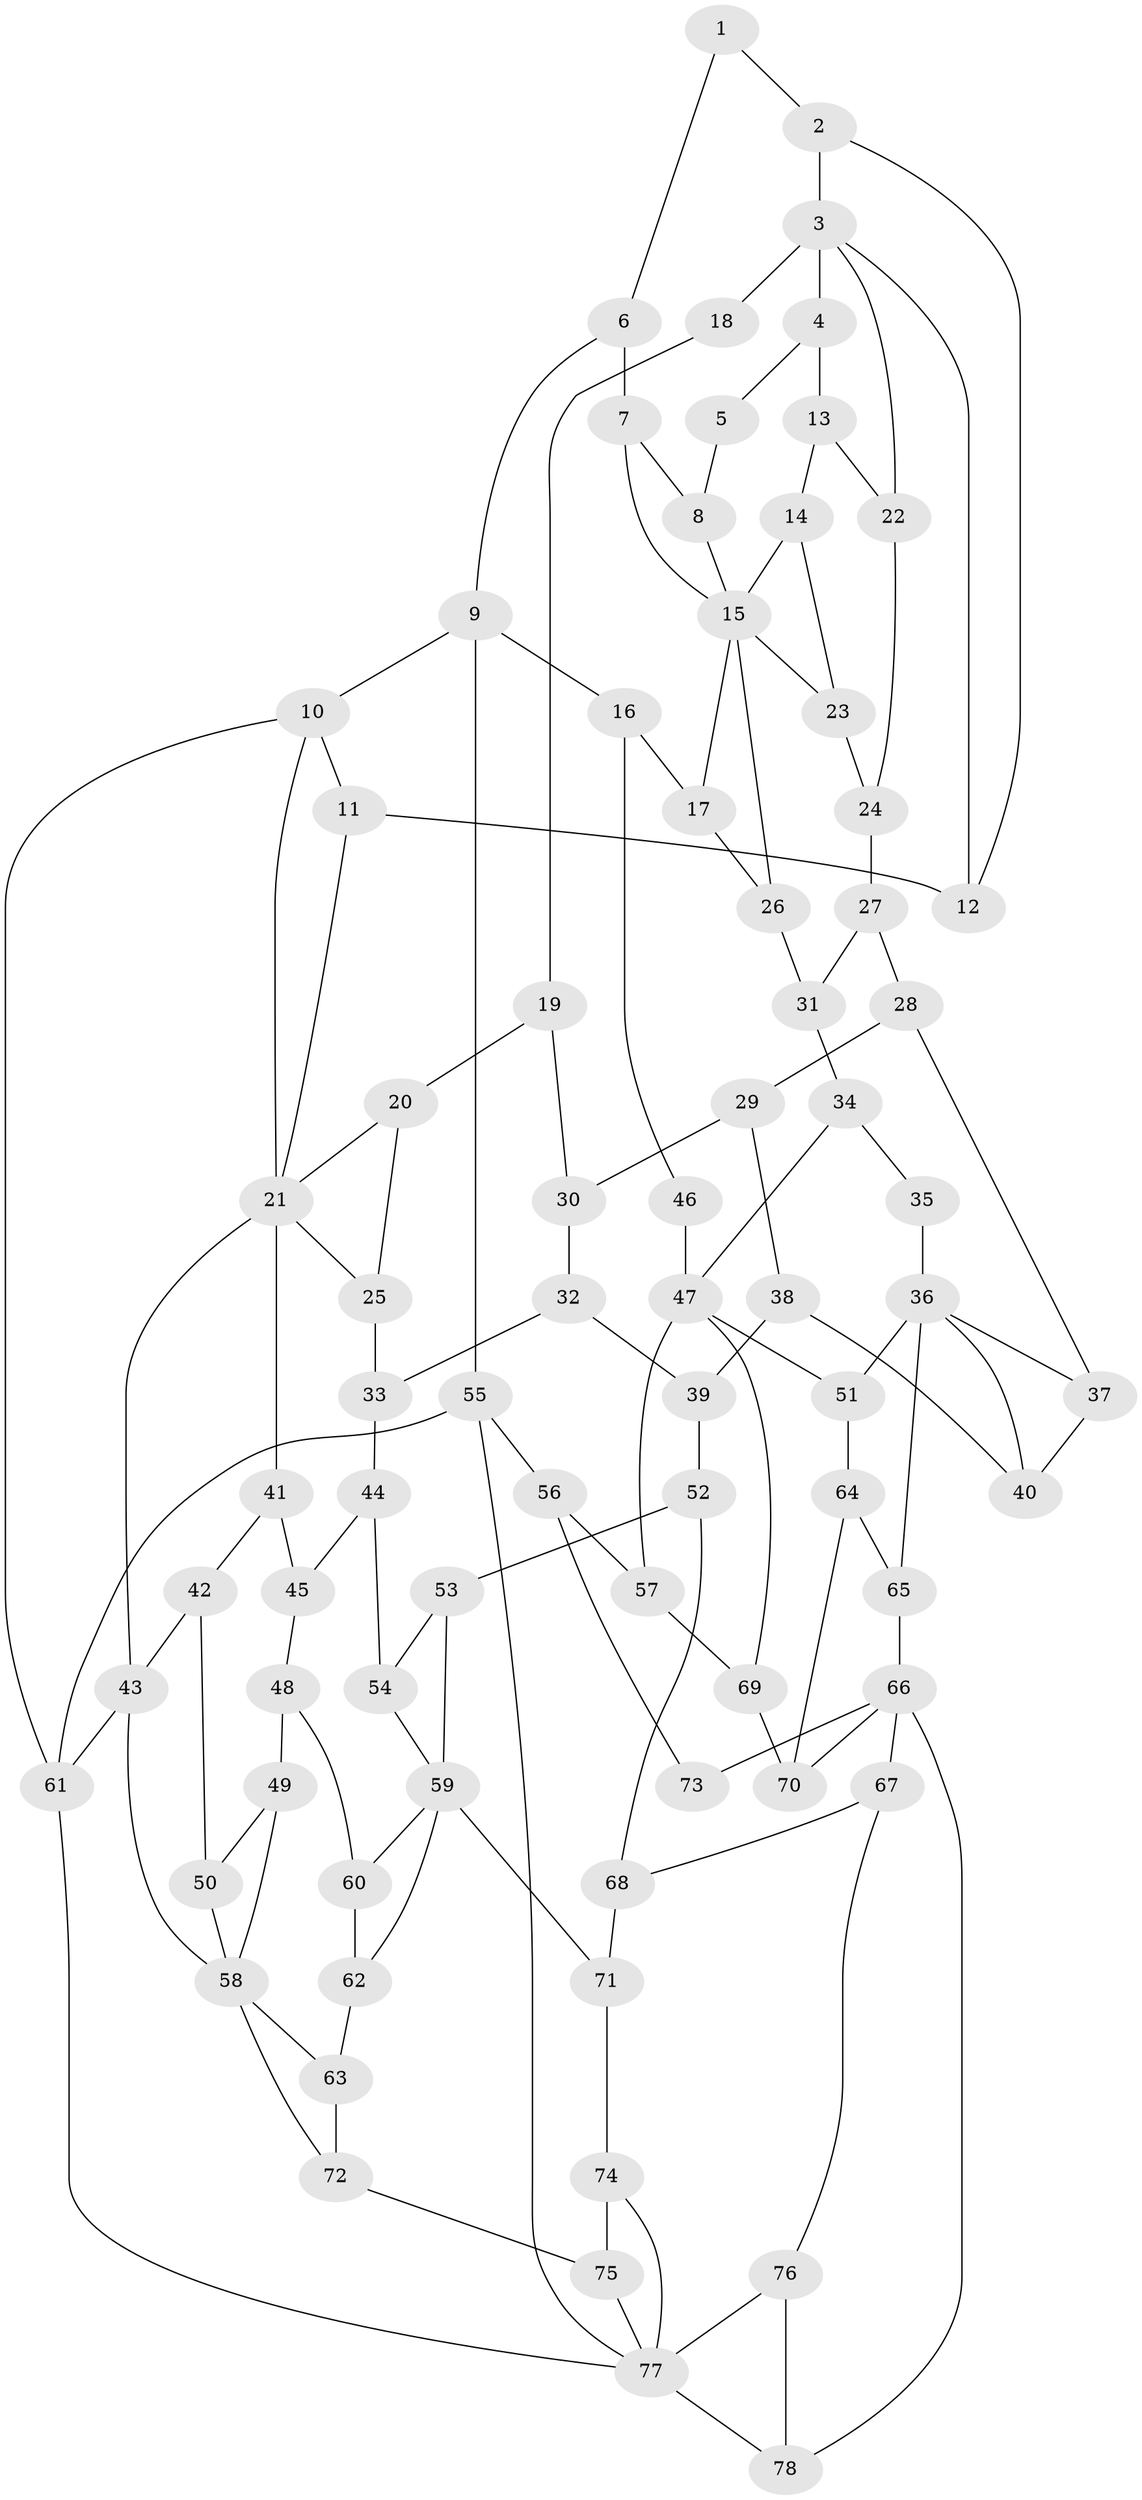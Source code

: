 // original degree distribution, {3: 0.01818181818181818, 4: 0.23636363636363636, 5: 0.5272727272727272, 6: 0.21818181818181817}
// Generated by graph-tools (version 1.1) at 2025/54/03/04/25 22:54:28]
// undirected, 78 vertices, 127 edges
graph export_dot {
  node [color=gray90,style=filled];
  1;
  2;
  3;
  4;
  5;
  6;
  7;
  8;
  9;
  10;
  11;
  12;
  13;
  14;
  15;
  16;
  17;
  18;
  19;
  20;
  21;
  22;
  23;
  24;
  25;
  26;
  27;
  28;
  29;
  30;
  31;
  32;
  33;
  34;
  35;
  36;
  37;
  38;
  39;
  40;
  41;
  42;
  43;
  44;
  45;
  46;
  47;
  48;
  49;
  50;
  51;
  52;
  53;
  54;
  55;
  56;
  57;
  58;
  59;
  60;
  61;
  62;
  63;
  64;
  65;
  66;
  67;
  68;
  69;
  70;
  71;
  72;
  73;
  74;
  75;
  76;
  77;
  78;
  1 -- 2 [weight=1.0];
  1 -- 6 [weight=1.0];
  2 -- 3 [weight=1.0];
  2 -- 12 [weight=1.0];
  3 -- 4 [weight=1.0];
  3 -- 12 [weight=1.0];
  3 -- 18 [weight=2.0];
  3 -- 22 [weight=1.0];
  4 -- 5 [weight=1.0];
  4 -- 13 [weight=1.0];
  5 -- 8 [weight=1.0];
  6 -- 7 [weight=1.0];
  6 -- 9 [weight=1.0];
  7 -- 8 [weight=1.0];
  7 -- 15 [weight=1.0];
  8 -- 15 [weight=1.0];
  9 -- 10 [weight=1.0];
  9 -- 16 [weight=1.0];
  9 -- 55 [weight=1.0];
  10 -- 11 [weight=1.0];
  10 -- 21 [weight=1.0];
  10 -- 61 [weight=1.0];
  11 -- 12 [weight=1.0];
  11 -- 21 [weight=1.0];
  13 -- 14 [weight=1.0];
  13 -- 22 [weight=1.0];
  14 -- 15 [weight=1.0];
  14 -- 23 [weight=1.0];
  15 -- 17 [weight=1.0];
  15 -- 23 [weight=1.0];
  15 -- 26 [weight=1.0];
  16 -- 17 [weight=1.0];
  16 -- 46 [weight=1.0];
  17 -- 26 [weight=1.0];
  18 -- 19 [weight=1.0];
  19 -- 20 [weight=1.0];
  19 -- 30 [weight=1.0];
  20 -- 21 [weight=1.0];
  20 -- 25 [weight=1.0];
  21 -- 25 [weight=1.0];
  21 -- 41 [weight=1.0];
  21 -- 43 [weight=1.0];
  22 -- 24 [weight=1.0];
  23 -- 24 [weight=1.0];
  24 -- 27 [weight=1.0];
  25 -- 33 [weight=1.0];
  26 -- 31 [weight=1.0];
  27 -- 28 [weight=1.0];
  27 -- 31 [weight=1.0];
  28 -- 29 [weight=1.0];
  28 -- 37 [weight=1.0];
  29 -- 30 [weight=1.0];
  29 -- 38 [weight=1.0];
  30 -- 32 [weight=1.0];
  31 -- 34 [weight=1.0];
  32 -- 33 [weight=1.0];
  32 -- 39 [weight=1.0];
  33 -- 44 [weight=1.0];
  34 -- 35 [weight=1.0];
  34 -- 47 [weight=1.0];
  35 -- 36 [weight=2.0];
  36 -- 37 [weight=1.0];
  36 -- 40 [weight=1.0];
  36 -- 51 [weight=1.0];
  36 -- 65 [weight=1.0];
  37 -- 40 [weight=1.0];
  38 -- 39 [weight=1.0];
  38 -- 40 [weight=1.0];
  39 -- 52 [weight=1.0];
  41 -- 42 [weight=1.0];
  41 -- 45 [weight=1.0];
  42 -- 43 [weight=1.0];
  42 -- 50 [weight=1.0];
  43 -- 58 [weight=2.0];
  43 -- 61 [weight=1.0];
  44 -- 45 [weight=1.0];
  44 -- 54 [weight=1.0];
  45 -- 48 [weight=1.0];
  46 -- 47 [weight=2.0];
  47 -- 51 [weight=1.0];
  47 -- 57 [weight=1.0];
  47 -- 69 [weight=1.0];
  48 -- 49 [weight=1.0];
  48 -- 60 [weight=1.0];
  49 -- 50 [weight=1.0];
  49 -- 58 [weight=1.0];
  50 -- 58 [weight=1.0];
  51 -- 64 [weight=1.0];
  52 -- 53 [weight=1.0];
  52 -- 68 [weight=1.0];
  53 -- 54 [weight=1.0];
  53 -- 59 [weight=1.0];
  54 -- 59 [weight=1.0];
  55 -- 56 [weight=1.0];
  55 -- 61 [weight=1.0];
  55 -- 77 [weight=1.0];
  56 -- 57 [weight=1.0];
  56 -- 73 [weight=1.0];
  57 -- 69 [weight=1.0];
  58 -- 63 [weight=1.0];
  58 -- 72 [weight=1.0];
  59 -- 60 [weight=1.0];
  59 -- 62 [weight=1.0];
  59 -- 71 [weight=2.0];
  60 -- 62 [weight=1.0];
  61 -- 77 [weight=1.0];
  62 -- 63 [weight=1.0];
  63 -- 72 [weight=1.0];
  64 -- 65 [weight=1.0];
  64 -- 70 [weight=1.0];
  65 -- 66 [weight=1.0];
  66 -- 67 [weight=1.0];
  66 -- 70 [weight=1.0];
  66 -- 73 [weight=2.0];
  66 -- 78 [weight=1.0];
  67 -- 68 [weight=1.0];
  67 -- 76 [weight=1.0];
  68 -- 71 [weight=1.0];
  69 -- 70 [weight=1.0];
  71 -- 74 [weight=2.0];
  72 -- 75 [weight=1.0];
  74 -- 75 [weight=1.0];
  74 -- 77 [weight=1.0];
  75 -- 77 [weight=1.0];
  76 -- 77 [weight=1.0];
  76 -- 78 [weight=1.0];
  77 -- 78 [weight=1.0];
}
